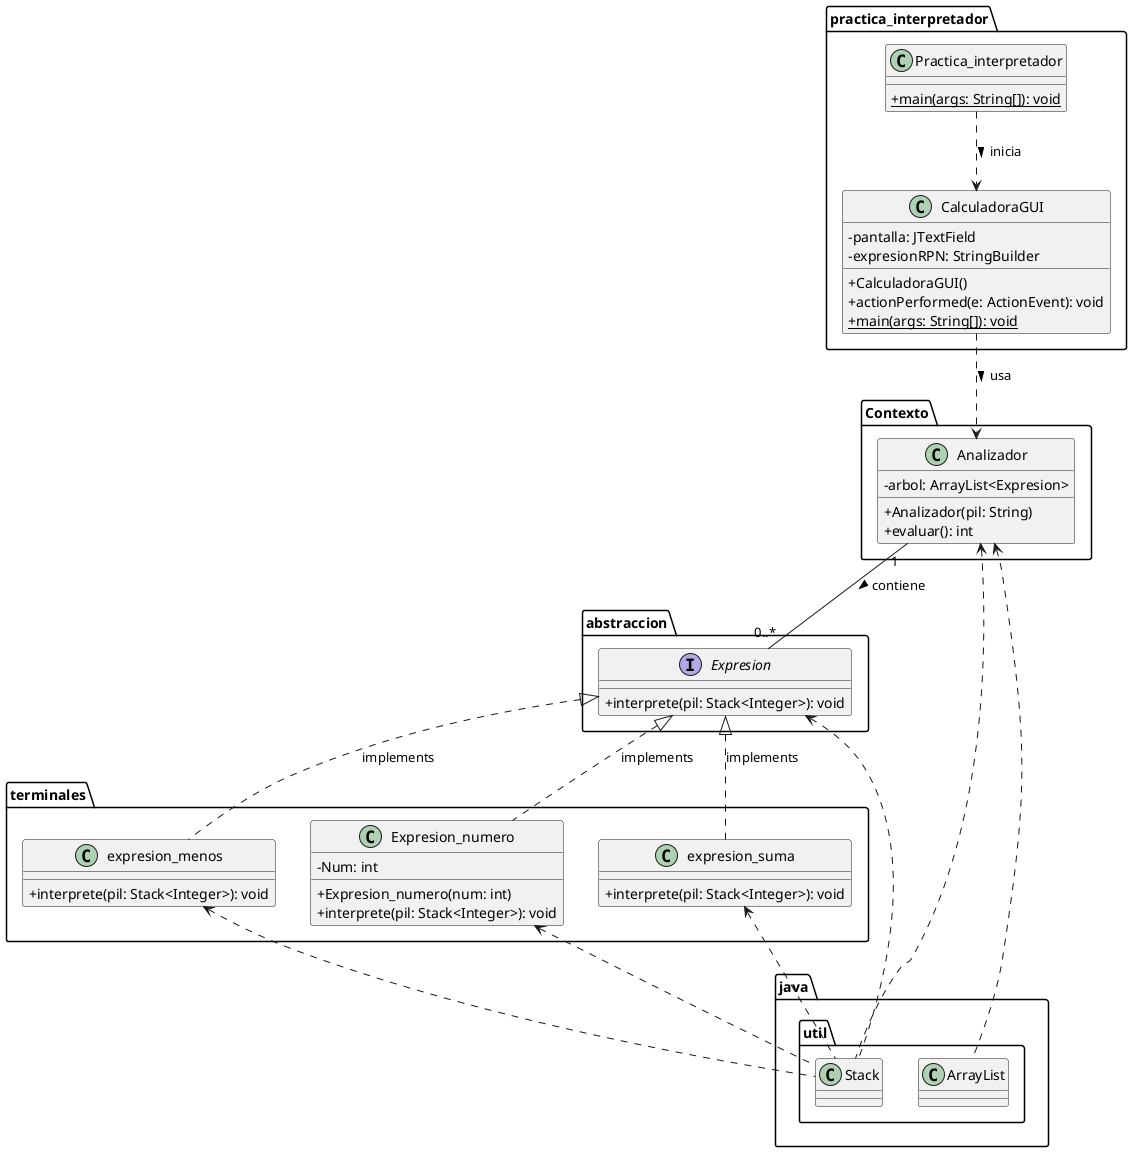 @startuml InterpreterDiagram
skinparam classAttributeIconSize 0


' Paquete Abstraccion'
package "abstraccion" {
    interface Expresion {
        + interprete(pil: Stack<Integer>): void
    }
}

' Paquete Terminales '
package "terminales" {
    class expresion_menos {
        + interprete(pil: Stack<Integer>): void
    }

    class Expresion_numero {
        - Num: int
        + Expresion_numero(num: int)
        + interprete(pil: Stack<Integer>): void
    }

    class expresion_suma {
        + interprete(pil: Stack<Integer>): void
    }
}

' Paquete Contexto '
package "Contexto" {
    class Analizador {
        - arbol: ArrayList<Expresion>
        + Analizador(pil: String)
        + evaluar(): int
    }
}

' Paquete practica_interpretador '
package "practica_interpretador" {
    class Practica_interpretador {
        + {static} main(args: String[]): void
    }

    class CalculadoraGUI {
        - pantalla: JTextField
        - expresionRPN: StringBuilder
        + CalculadoraGUI()
        + actionPerformed(e: ActionEvent): void
        + {static} main(args: String[]): void
    }
}

' Relaciones '

' Implementación de la interfaz Expresion '
Expresion <|.. expresion_menos : implements
Expresion <|.. Expresion_numero : implements
Expresion <|.. expresion_suma : implements

' Analizador contiene Expresiones (Agregación o Composición) '
Analizador "1" -- "0..*" Expresion : contiene >

' CalculadoraGUI utiliza Analizador '
CalculadoraGUI ..> Analizador : usa >

' Practica_interpretador inicia CalculadoraGUI '
Practica_interpretador ..> CalculadoraGUI : inicia >

' Dependencia de util.Stack '
Expresion <.. java.util.Stack
expresion_menos <.. java.util.Stack
Expresion_numero <.. java.util.Stack
expresion_suma <.. java.util.Stack
Analizador <.. java.util.Stack
Analizador <.. java.util.ArrayList

@enduml